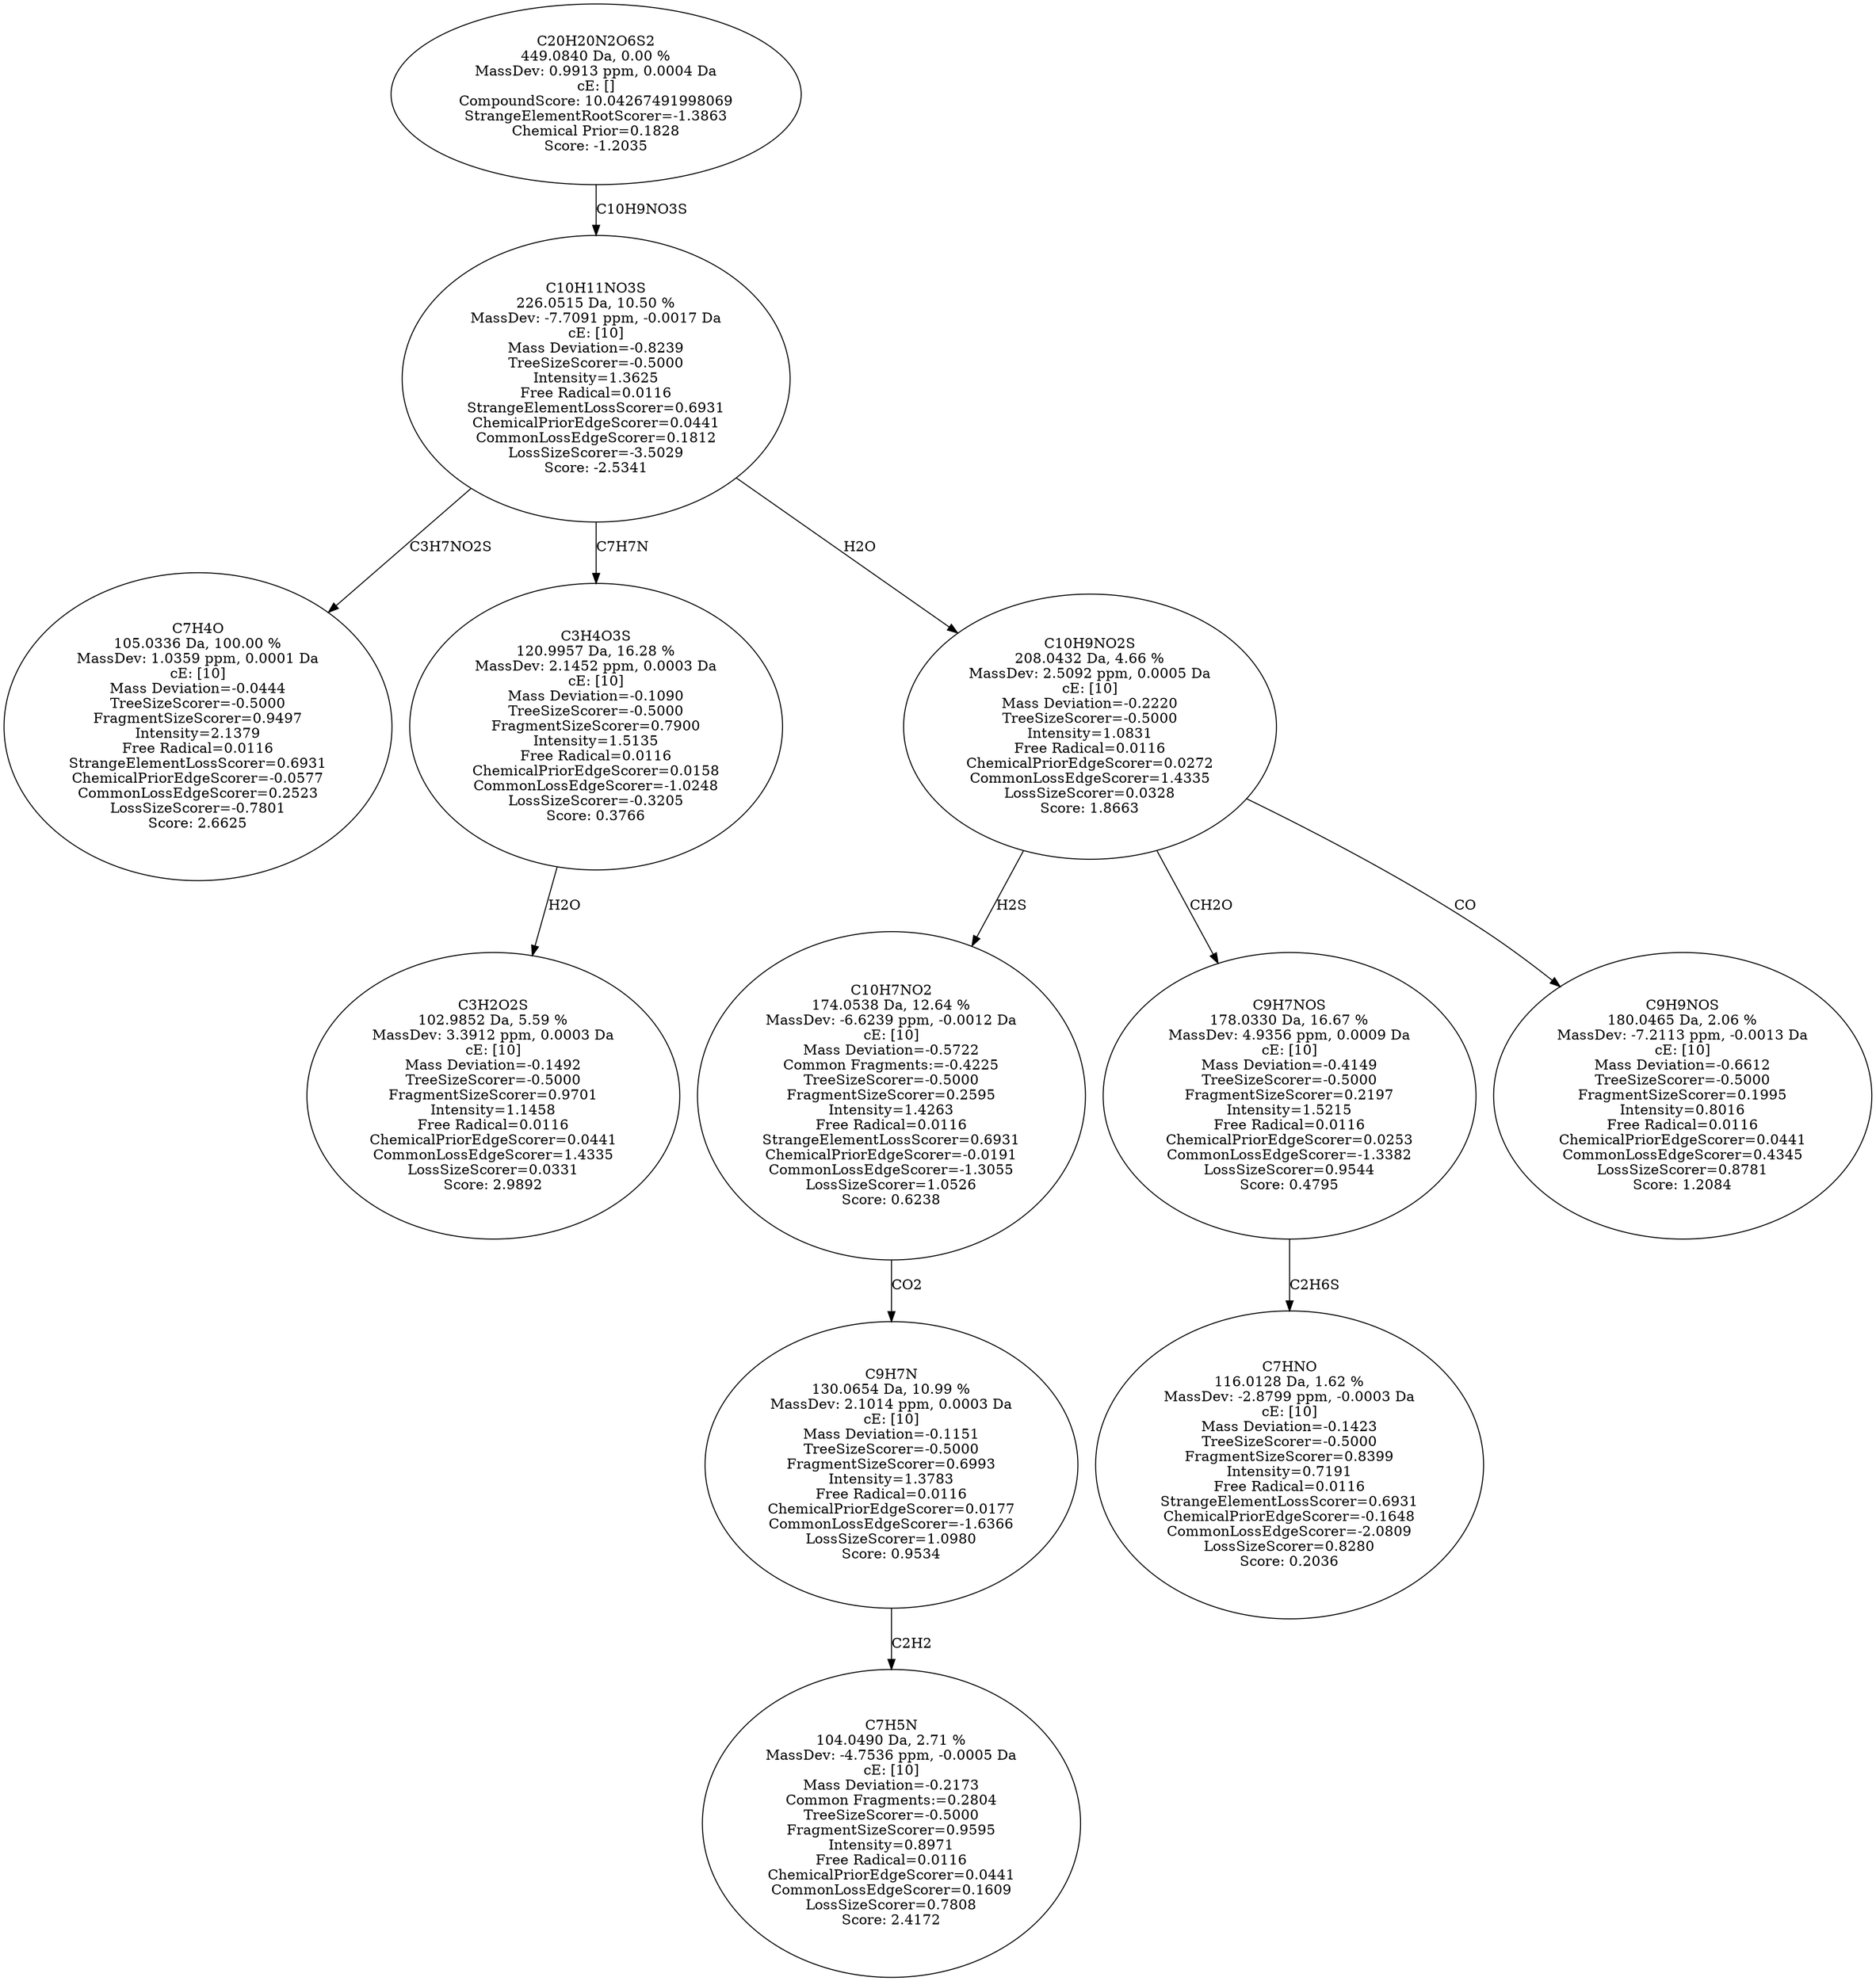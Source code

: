 strict digraph {
v1 [label="C7H4O\n105.0336 Da, 100.00 %\nMassDev: 1.0359 ppm, 0.0001 Da\ncE: [10]\nMass Deviation=-0.0444\nTreeSizeScorer=-0.5000\nFragmentSizeScorer=0.9497\nIntensity=2.1379\nFree Radical=0.0116\nStrangeElementLossScorer=0.6931\nChemicalPriorEdgeScorer=-0.0577\nCommonLossEdgeScorer=0.2523\nLossSizeScorer=-0.7801\nScore: 2.6625"];
v2 [label="C3H2O2S\n102.9852 Da, 5.59 %\nMassDev: 3.3912 ppm, 0.0003 Da\ncE: [10]\nMass Deviation=-0.1492\nTreeSizeScorer=-0.5000\nFragmentSizeScorer=0.9701\nIntensity=1.1458\nFree Radical=0.0116\nChemicalPriorEdgeScorer=0.0441\nCommonLossEdgeScorer=1.4335\nLossSizeScorer=0.0331\nScore: 2.9892"];
v3 [label="C3H4O3S\n120.9957 Da, 16.28 %\nMassDev: 2.1452 ppm, 0.0003 Da\ncE: [10]\nMass Deviation=-0.1090\nTreeSizeScorer=-0.5000\nFragmentSizeScorer=0.7900\nIntensity=1.5135\nFree Radical=0.0116\nChemicalPriorEdgeScorer=0.0158\nCommonLossEdgeScorer=-1.0248\nLossSizeScorer=-0.3205\nScore: 0.3766"];
v4 [label="C7H5N\n104.0490 Da, 2.71 %\nMassDev: -4.7536 ppm, -0.0005 Da\ncE: [10]\nMass Deviation=-0.2173\nCommon Fragments:=0.2804\nTreeSizeScorer=-0.5000\nFragmentSizeScorer=0.9595\nIntensity=0.8971\nFree Radical=0.0116\nChemicalPriorEdgeScorer=0.0441\nCommonLossEdgeScorer=0.1609\nLossSizeScorer=0.7808\nScore: 2.4172"];
v5 [label="C9H7N\n130.0654 Da, 10.99 %\nMassDev: 2.1014 ppm, 0.0003 Da\ncE: [10]\nMass Deviation=-0.1151\nTreeSizeScorer=-0.5000\nFragmentSizeScorer=0.6993\nIntensity=1.3783\nFree Radical=0.0116\nChemicalPriorEdgeScorer=0.0177\nCommonLossEdgeScorer=-1.6366\nLossSizeScorer=1.0980\nScore: 0.9534"];
v6 [label="C10H7NO2\n174.0538 Da, 12.64 %\nMassDev: -6.6239 ppm, -0.0012 Da\ncE: [10]\nMass Deviation=-0.5722\nCommon Fragments:=-0.4225\nTreeSizeScorer=-0.5000\nFragmentSizeScorer=0.2595\nIntensity=1.4263\nFree Radical=0.0116\nStrangeElementLossScorer=0.6931\nChemicalPriorEdgeScorer=-0.0191\nCommonLossEdgeScorer=-1.3055\nLossSizeScorer=1.0526\nScore: 0.6238"];
v7 [label="C7HNO\n116.0128 Da, 1.62 %\nMassDev: -2.8799 ppm, -0.0003 Da\ncE: [10]\nMass Deviation=-0.1423\nTreeSizeScorer=-0.5000\nFragmentSizeScorer=0.8399\nIntensity=0.7191\nFree Radical=0.0116\nStrangeElementLossScorer=0.6931\nChemicalPriorEdgeScorer=-0.1648\nCommonLossEdgeScorer=-2.0809\nLossSizeScorer=0.8280\nScore: 0.2036"];
v8 [label="C9H7NOS\n178.0330 Da, 16.67 %\nMassDev: 4.9356 ppm, 0.0009 Da\ncE: [10]\nMass Deviation=-0.4149\nTreeSizeScorer=-0.5000\nFragmentSizeScorer=0.2197\nIntensity=1.5215\nFree Radical=0.0116\nChemicalPriorEdgeScorer=0.0253\nCommonLossEdgeScorer=-1.3382\nLossSizeScorer=0.9544\nScore: 0.4795"];
v9 [label="C9H9NOS\n180.0465 Da, 2.06 %\nMassDev: -7.2113 ppm, -0.0013 Da\ncE: [10]\nMass Deviation=-0.6612\nTreeSizeScorer=-0.5000\nFragmentSizeScorer=0.1995\nIntensity=0.8016\nFree Radical=0.0116\nChemicalPriorEdgeScorer=0.0441\nCommonLossEdgeScorer=0.4345\nLossSizeScorer=0.8781\nScore: 1.2084"];
v10 [label="C10H9NO2S\n208.0432 Da, 4.66 %\nMassDev: 2.5092 ppm, 0.0005 Da\ncE: [10]\nMass Deviation=-0.2220\nTreeSizeScorer=-0.5000\nIntensity=1.0831\nFree Radical=0.0116\nChemicalPriorEdgeScorer=0.0272\nCommonLossEdgeScorer=1.4335\nLossSizeScorer=0.0328\nScore: 1.8663"];
v11 [label="C10H11NO3S\n226.0515 Da, 10.50 %\nMassDev: -7.7091 ppm, -0.0017 Da\ncE: [10]\nMass Deviation=-0.8239\nTreeSizeScorer=-0.5000\nIntensity=1.3625\nFree Radical=0.0116\nStrangeElementLossScorer=0.6931\nChemicalPriorEdgeScorer=0.0441\nCommonLossEdgeScorer=0.1812\nLossSizeScorer=-3.5029\nScore: -2.5341"];
v12 [label="C20H20N2O6S2\n449.0840 Da, 0.00 %\nMassDev: 0.9913 ppm, 0.0004 Da\ncE: []\nCompoundScore: 10.04267491998069\nStrangeElementRootScorer=-1.3863\nChemical Prior=0.1828\nScore: -1.2035"];
v11 -> v1 [label="C3H7NO2S"];
v3 -> v2 [label="H2O"];
v11 -> v3 [label="C7H7N"];
v5 -> v4 [label="C2H2"];
v6 -> v5 [label="CO2"];
v10 -> v6 [label="H2S"];
v8 -> v7 [label="C2H6S"];
v10 -> v8 [label="CH2O"];
v10 -> v9 [label="CO"];
v11 -> v10 [label="H2O"];
v12 -> v11 [label="C10H9NO3S"];
}